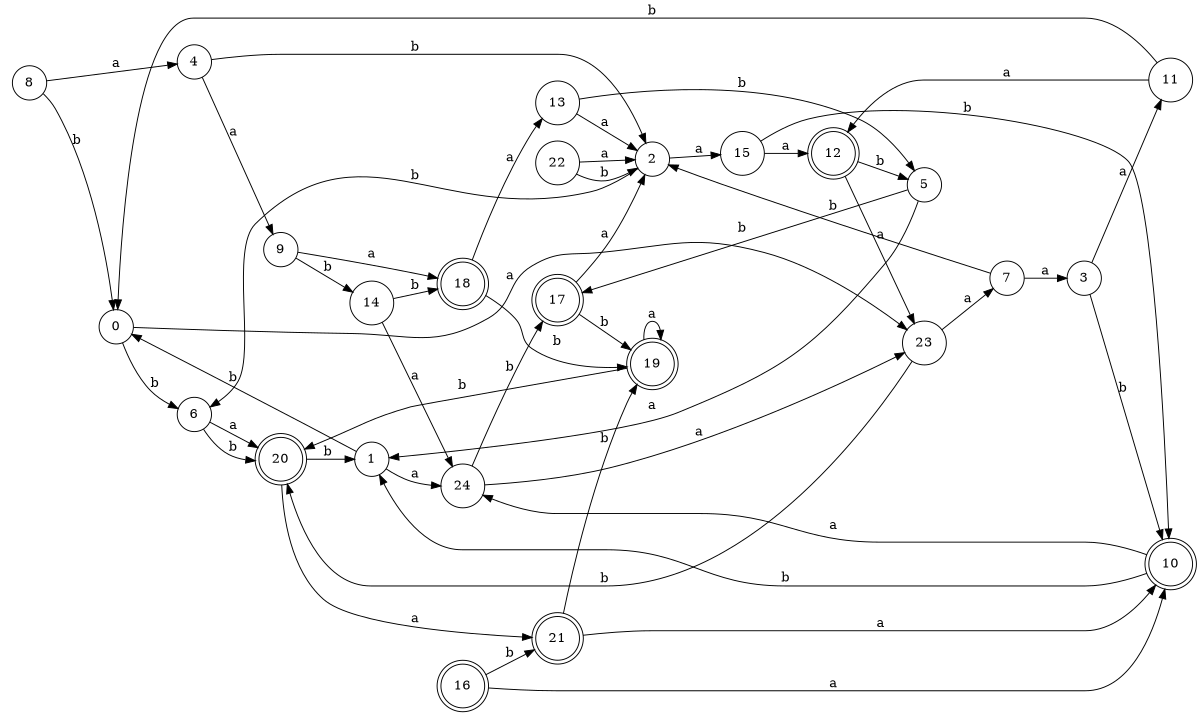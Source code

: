 digraph n20_1 {
__start0 [label="" shape="none"];

rankdir=LR;
size="8,5";

s0 [style="filled", color="black", fillcolor="white" shape="circle", label="0"];
s1 [style="filled", color="black", fillcolor="white" shape="circle", label="1"];
s2 [style="filled", color="black", fillcolor="white" shape="circle", label="2"];
s3 [style="filled", color="black", fillcolor="white" shape="circle", label="3"];
s4 [style="filled", color="black", fillcolor="white" shape="circle", label="4"];
s5 [style="filled", color="black", fillcolor="white" shape="circle", label="5"];
s6 [style="filled", color="black", fillcolor="white" shape="circle", label="6"];
s7 [style="filled", color="black", fillcolor="white" shape="circle", label="7"];
s8 [style="filled", color="black", fillcolor="white" shape="circle", label="8"];
s9 [style="filled", color="black", fillcolor="white" shape="circle", label="9"];
s10 [style="rounded,filled", color="black", fillcolor="white" shape="doublecircle", label="10"];
s11 [style="filled", color="black", fillcolor="white" shape="circle", label="11"];
s12 [style="rounded,filled", color="black", fillcolor="white" shape="doublecircle", label="12"];
s13 [style="filled", color="black", fillcolor="white" shape="circle", label="13"];
s14 [style="filled", color="black", fillcolor="white" shape="circle", label="14"];
s15 [style="filled", color="black", fillcolor="white" shape="circle", label="15"];
s16 [style="rounded,filled", color="black", fillcolor="white" shape="doublecircle", label="16"];
s17 [style="rounded,filled", color="black", fillcolor="white" shape="doublecircle", label="17"];
s18 [style="rounded,filled", color="black", fillcolor="white" shape="doublecircle", label="18"];
s19 [style="rounded,filled", color="black", fillcolor="white" shape="doublecircle", label="19"];
s20 [style="rounded,filled", color="black", fillcolor="white" shape="doublecircle", label="20"];
s21 [style="rounded,filled", color="black", fillcolor="white" shape="doublecircle", label="21"];
s22 [style="filled", color="black", fillcolor="white" shape="circle", label="22"];
s23 [style="filled", color="black", fillcolor="white" shape="circle", label="23"];
s24 [style="filled", color="black", fillcolor="white" shape="circle", label="24"];
s0 -> s23 [label="a"];
s0 -> s6 [label="b"];
s1 -> s24 [label="a"];
s1 -> s0 [label="b"];
s2 -> s15 [label="a"];
s2 -> s6 [label="b"];
s3 -> s11 [label="a"];
s3 -> s10 [label="b"];
s4 -> s9 [label="a"];
s4 -> s2 [label="b"];
s5 -> s1 [label="a"];
s5 -> s17 [label="b"];
s6 -> s20 [label="a"];
s6 -> s20 [label="b"];
s7 -> s3 [label="a"];
s7 -> s2 [label="b"];
s8 -> s4 [label="a"];
s8 -> s0 [label="b"];
s9 -> s18 [label="a"];
s9 -> s14 [label="b"];
s10 -> s24 [label="a"];
s10 -> s1 [label="b"];
s11 -> s12 [label="a"];
s11 -> s0 [label="b"];
s12 -> s23 [label="a"];
s12 -> s5 [label="b"];
s13 -> s2 [label="a"];
s13 -> s5 [label="b"];
s14 -> s24 [label="a"];
s14 -> s18 [label="b"];
s15 -> s12 [label="a"];
s15 -> s10 [label="b"];
s16 -> s10 [label="a"];
s16 -> s21 [label="b"];
s17 -> s2 [label="a"];
s17 -> s19 [label="b"];
s18 -> s13 [label="a"];
s18 -> s19 [label="b"];
s19 -> s19 [label="a"];
s19 -> s20 [label="b"];
s20 -> s21 [label="a"];
s20 -> s1 [label="b"];
s21 -> s10 [label="a"];
s21 -> s19 [label="b"];
s22 -> s2 [label="a"];
s22 -> s2 [label="b"];
s23 -> s7 [label="a"];
s23 -> s20 [label="b"];
s24 -> s23 [label="a"];
s24 -> s17 [label="b"];

}